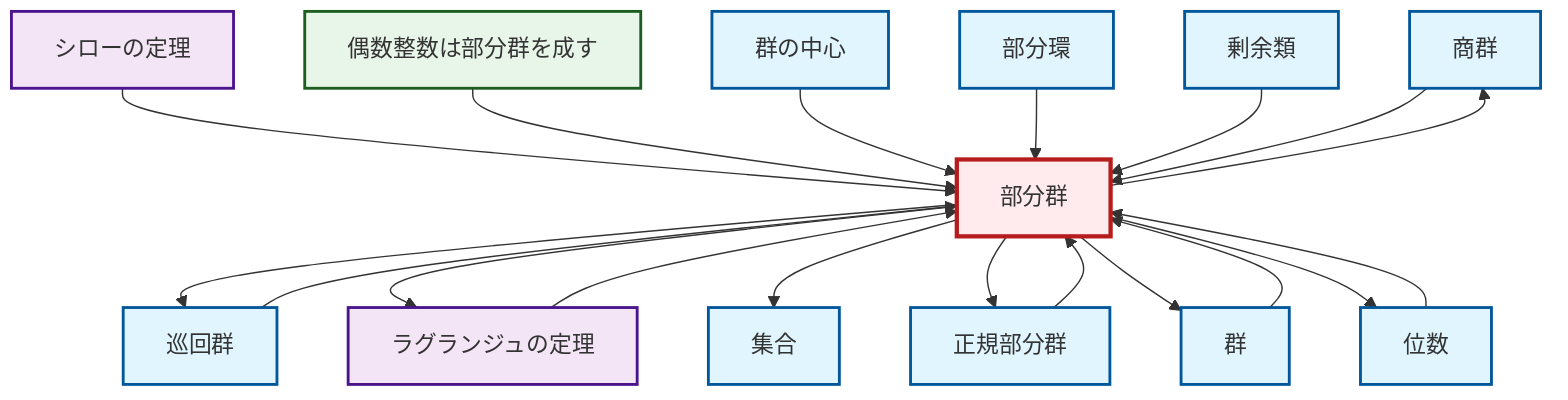 graph TD
    classDef definition fill:#e1f5fe,stroke:#01579b,stroke-width:2px
    classDef theorem fill:#f3e5f5,stroke:#4a148c,stroke-width:2px
    classDef axiom fill:#fff3e0,stroke:#e65100,stroke-width:2px
    classDef example fill:#e8f5e9,stroke:#1b5e20,stroke-width:2px
    classDef current fill:#ffebee,stroke:#b71c1c,stroke-width:3px
    def-quotient-group["商群"]:::definition
    def-coset["剰余類"]:::definition
    def-group["群"]:::definition
    thm-lagrange["ラグランジュの定理"]:::theorem
    def-subgroup["部分群"]:::definition
    def-center-of-group["群の中心"]:::definition
    def-normal-subgroup["正規部分群"]:::definition
    ex-even-integers-subgroup["偶数整数は部分群を成す"]:::example
    thm-sylow["シローの定理"]:::theorem
    def-cyclic-group["巡回群"]:::definition
    def-order["位数"]:::definition
    def-set["集合"]:::definition
    def-subring["部分環"]:::definition
    thm-sylow --> def-subgroup
    def-subgroup --> def-cyclic-group
    def-subgroup --> thm-lagrange
    def-subgroup --> def-set
    def-cyclic-group --> def-subgroup
    ex-even-integers-subgroup --> def-subgroup
    def-subgroup --> def-normal-subgroup
    def-normal-subgroup --> def-subgroup
    def-subgroup --> def-quotient-group
    def-center-of-group --> def-subgroup
    def-subgroup --> def-group
    def-subring --> def-subgroup
    def-order --> def-subgroup
    def-subgroup --> def-order
    thm-lagrange --> def-subgroup
    def-group --> def-subgroup
    def-coset --> def-subgroup
    def-quotient-group --> def-subgroup
    class def-subgroup current